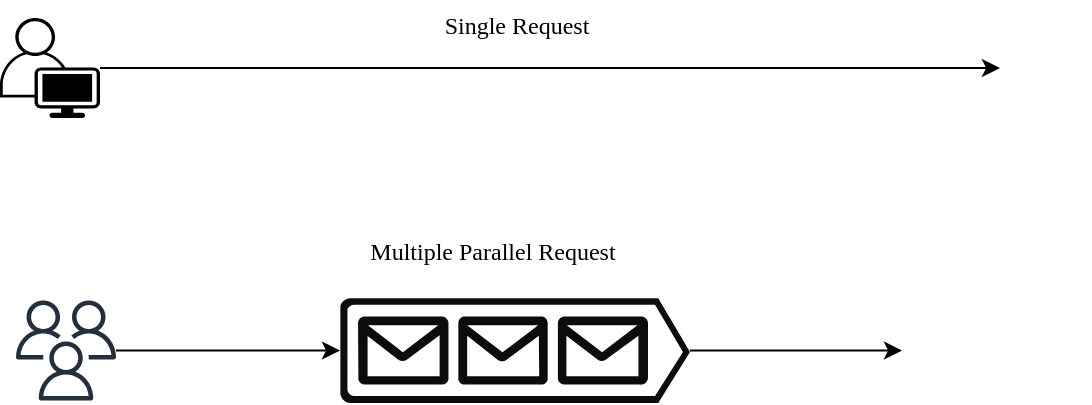 <mxfile version="28.1.2">
  <diagram name="Page-1" id="s_VwHsIHMs_IuYcWGAiX">
    <mxGraphModel dx="1298" dy="830" grid="0" gridSize="10" guides="1" tooltips="1" connect="1" arrows="1" fold="1" page="1" pageScale="1" pageWidth="827" pageHeight="1169" math="0" shadow="0">
      <root>
        <mxCell id="0" />
        <mxCell id="1" parent="0" />
        <mxCell id="oEd-fYuOc-z3h9_5Dd3o-3" style="edgeStyle=orthogonalEdgeStyle;rounded=0;orthogonalLoop=1;jettySize=auto;html=1;entryX=0;entryY=0.5;entryDx=0;entryDy=0;" parent="1" source="oEd-fYuOc-z3h9_5Dd3o-1" target="oEd-fYuOc-z3h9_5Dd3o-2" edge="1">
          <mxGeometry relative="1" as="geometry" />
        </mxCell>
        <mxCell id="oEd-fYuOc-z3h9_5Dd3o-1" value="" style="points=[[0.35,0,0],[0.98,0.51,0],[1,0.71,0],[0.67,1,0],[0,0.795,0],[0,0.65,0]];verticalLabelPosition=bottom;sketch=0;html=1;verticalAlign=top;aspect=fixed;align=center;pointerEvents=1;shape=mxgraph.cisco19.user;fillColor=#000000;strokeColor=none;" parent="1" vertex="1">
          <mxGeometry x="130" y="230" width="50" height="50" as="geometry" />
        </mxCell>
        <mxCell id="oEd-fYuOc-z3h9_5Dd3o-2" value="" style="shape=image;html=1;verticalAlign=top;verticalLabelPosition=bottom;labelBackgroundColor=#ffffff;imageAspect=0;aspect=fixed;image=https://icons.diagrams.net/icon-cache1/Social_Media_Solid-2188/BW_Twitter_glyph_svg-668.svg" parent="1" vertex="1">
          <mxGeometry x="630" y="232.5" width="45" height="45" as="geometry" />
        </mxCell>
        <mxCell id="oEd-fYuOc-z3h9_5Dd3o-6" value="" style="shape=image;html=1;verticalAlign=top;verticalLabelPosition=bottom;labelBackgroundColor=#ffffff;imageAspect=0;aspect=fixed;image=https://icons.diagrams.net/icon-cache1/Social_Media_Solid-2188/BW_Twitter_glyph_svg-668.svg" parent="1" vertex="1">
          <mxGeometry x="581" y="373.75" width="45" height="45" as="geometry" />
        </mxCell>
        <mxCell id="oEd-fYuOc-z3h9_5Dd3o-10" style="edgeStyle=orthogonalEdgeStyle;rounded=0;orthogonalLoop=1;jettySize=auto;html=1;entryX=0;entryY=0.5;entryDx=0;entryDy=0;" parent="1" source="oEd-fYuOc-z3h9_5Dd3o-7" target="oEd-fYuOc-z3h9_5Dd3o-6" edge="1">
          <mxGeometry relative="1" as="geometry" />
        </mxCell>
        <mxCell id="oEd-fYuOc-z3h9_5Dd3o-7" value="" style="sketch=0;aspect=fixed;pointerEvents=1;shadow=0;dashed=0;html=1;strokeColor=none;labelPosition=center;verticalLabelPosition=bottom;verticalAlign=top;align=center;fillColor=light-dark(#0c0c0d, #bfd3ff);shape=mxgraph.azure.queue_generic" parent="1" vertex="1">
          <mxGeometry x="300" y="370" width="175" height="52.5" as="geometry" />
        </mxCell>
        <mxCell id="uRPINlr-18z0hsT52kNe-3" value="Single Request" style="text;html=1;align=center;verticalAlign=middle;resizable=0;points=[];autosize=1;strokeColor=none;fillColor=none;fontFamily=Excalifont;" vertex="1" parent="1">
          <mxGeometry x="336.5" y="221" width="103" height="26" as="geometry" />
        </mxCell>
        <mxCell id="uRPINlr-18z0hsT52kNe-9" value="" style="sketch=0;outlineConnect=0;fontColor=#232F3E;gradientColor=none;fillColor=#232F3D;strokeColor=none;dashed=0;verticalLabelPosition=bottom;verticalAlign=top;align=center;html=1;fontSize=12;fontStyle=0;aspect=fixed;pointerEvents=1;shape=mxgraph.aws4.users;" vertex="1" parent="1">
          <mxGeometry x="138" y="371.25" width="50" height="50" as="geometry" />
        </mxCell>
        <mxCell id="uRPINlr-18z0hsT52kNe-10" style="edgeStyle=orthogonalEdgeStyle;rounded=0;orthogonalLoop=1;jettySize=auto;html=1;entryX=0;entryY=0.5;entryDx=0;entryDy=0;entryPerimeter=0;" edge="1" parent="1" source="uRPINlr-18z0hsT52kNe-9" target="oEd-fYuOc-z3h9_5Dd3o-7">
          <mxGeometry relative="1" as="geometry" />
        </mxCell>
        <mxCell id="uRPINlr-18z0hsT52kNe-11" value="Multiple Parallel Request" style="text;html=1;align=center;verticalAlign=middle;resizable=0;points=[];autosize=1;strokeColor=none;fillColor=none;fontFamily=Excalifont;" vertex="1" parent="1">
          <mxGeometry x="296" y="334" width="160" height="26" as="geometry" />
        </mxCell>
      </root>
    </mxGraphModel>
  </diagram>
</mxfile>
